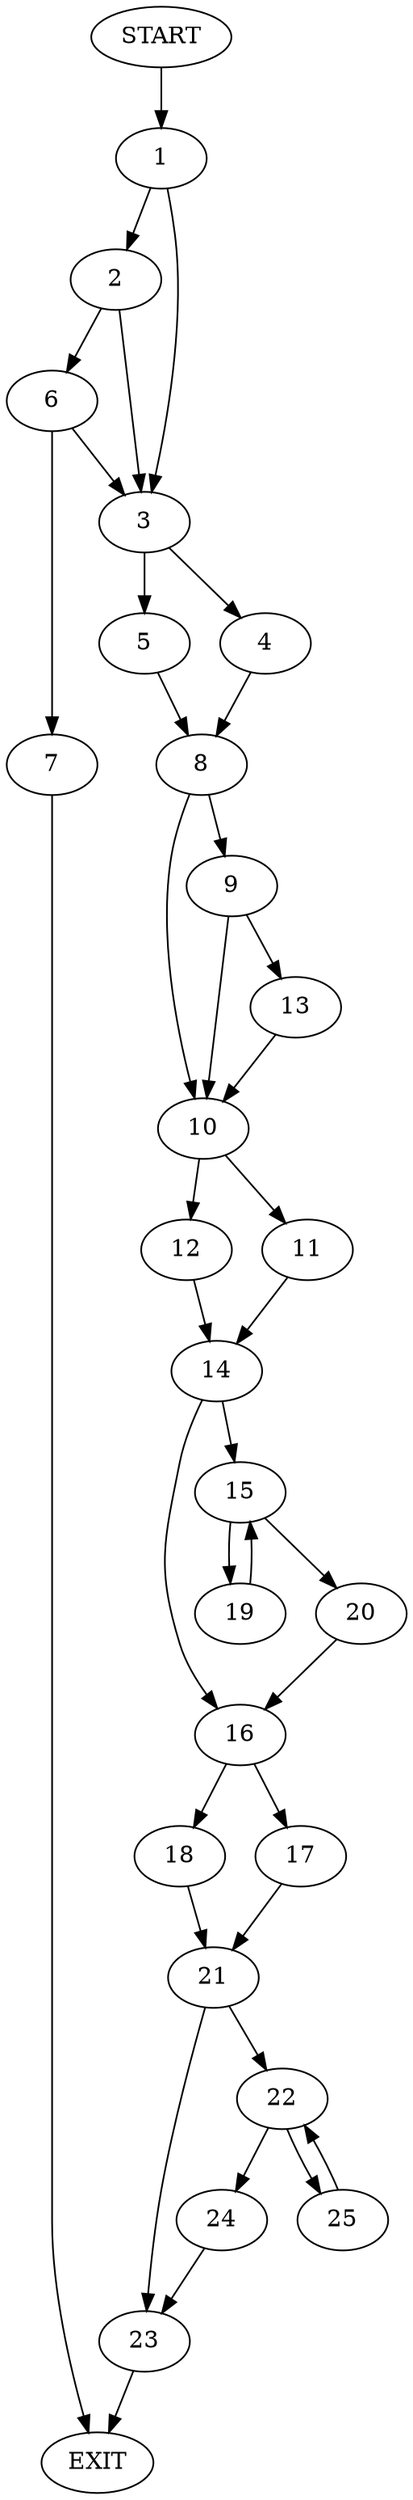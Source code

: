 digraph {
0 [label="START"]
26 [label="EXIT"]
0 -> 1
1 -> 2
1 -> 3
3 -> 4
3 -> 5
2 -> 6
2 -> 3
6 -> 7
6 -> 3
7 -> 26
5 -> 8
4 -> 8
8 -> 9
8 -> 10
10 -> 11
10 -> 12
9 -> 13
9 -> 10
13 -> 10
11 -> 14
12 -> 14
14 -> 15
14 -> 16
16 -> 17
16 -> 18
15 -> 19
15 -> 20
20 -> 16
19 -> 15
18 -> 21
17 -> 21
21 -> 22
21 -> 23
22 -> 24
22 -> 25
23 -> 26
24 -> 23
25 -> 22
}
